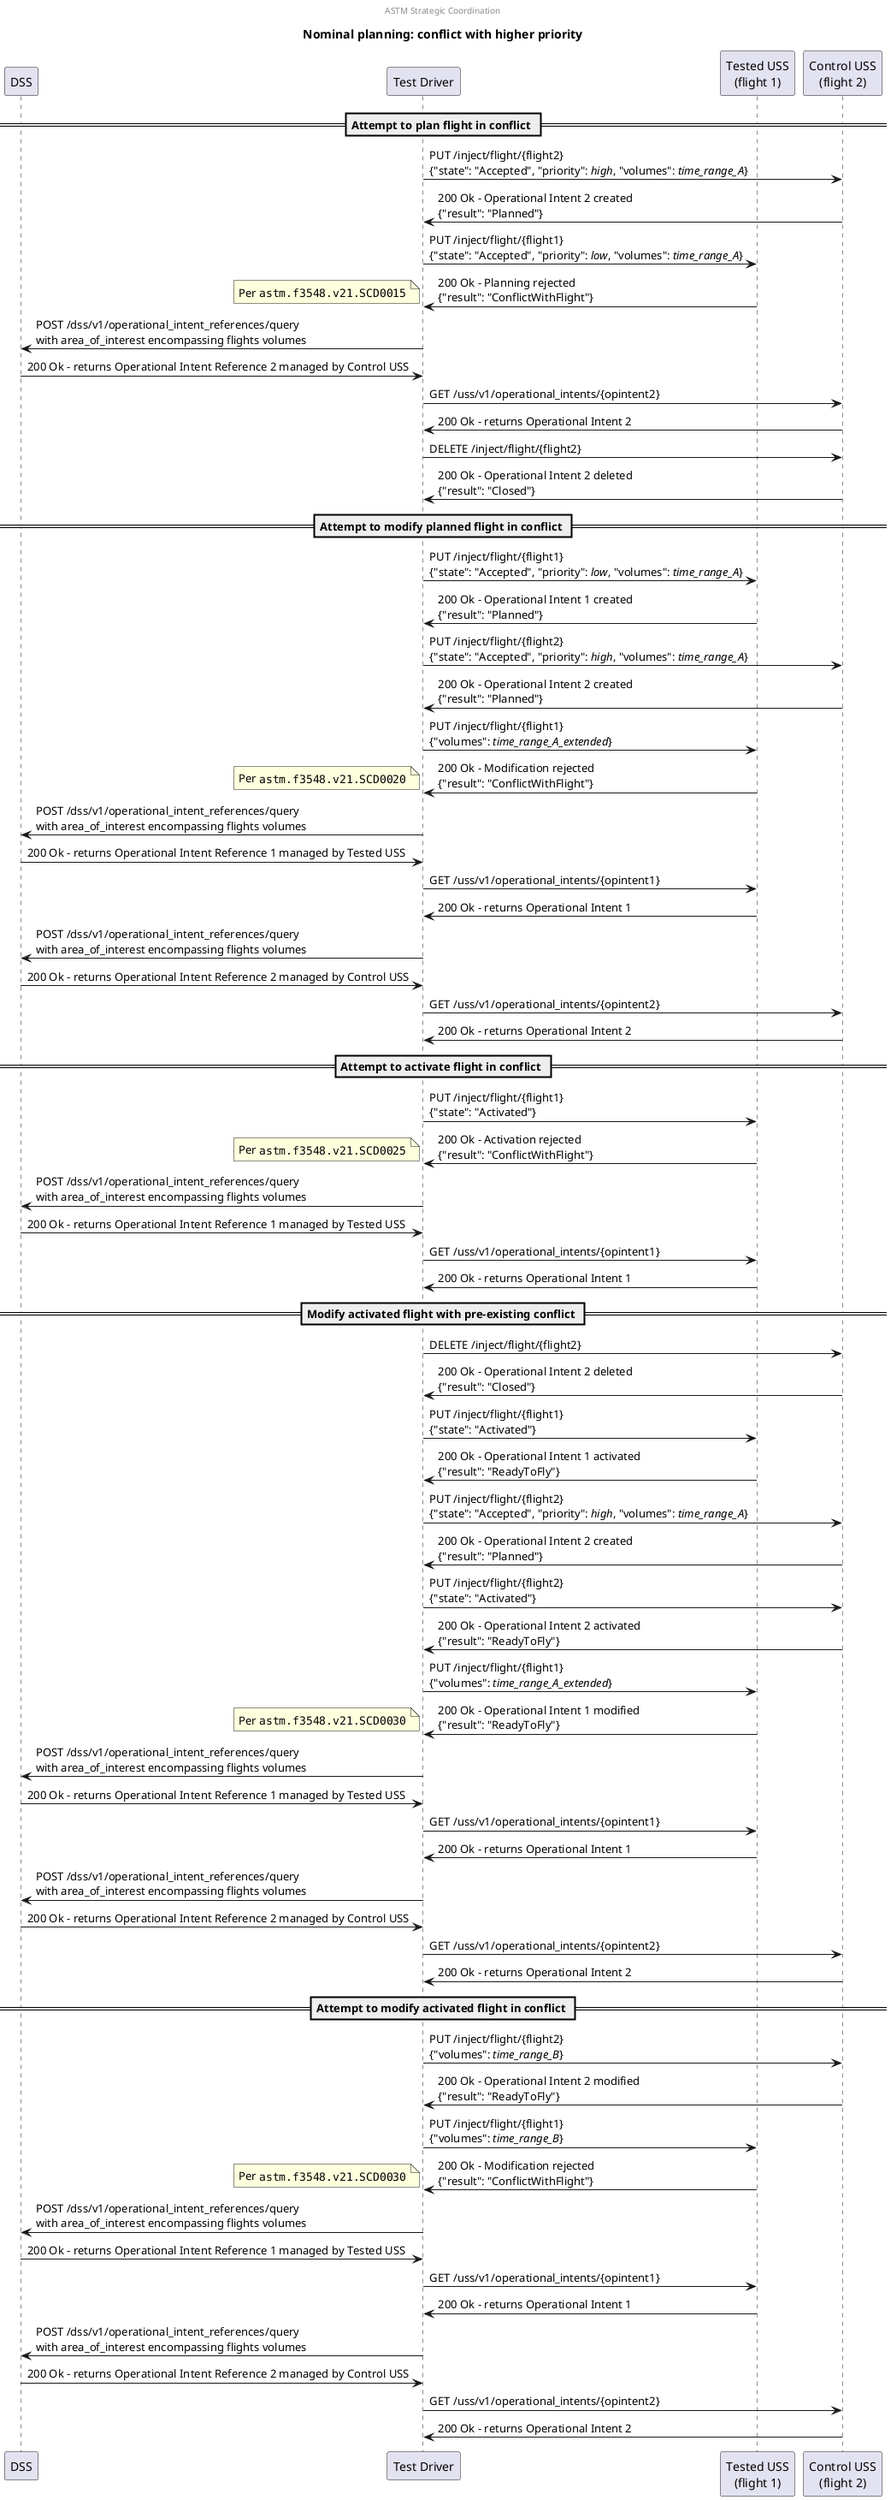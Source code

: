@startuml
center header ASTM Strategic Coordination
title Nominal planning: conflict with higher priority

participant "DSS"
participant "Test Driver" as TD
participant "Tested USS\n(flight 1)" as T_USS
participant "Control USS\n(flight 2)" as C_USS

== Attempt to plan flight in conflict ==
TD -> C_USS: PUT /inject/flight/{flight2}\n{"state": "Accepted", "priority": //high//, "volumes": //time_range_A//}
TD <- C_USS: 200 Ok - Operational Intent 2 created\n{"result": "Planned"}

TD -> T_USS: PUT /inject/flight/{flight1}\n{"state": "Accepted", "priority": //low//, "volumes": //time_range_A//}
TD <- T_USS: 200 Ok - Planning rejected\n{"result": "ConflictWithFlight"}
note left: Per ""astm.f3548.v21.SCD0015""

TD -> DSS: POST /dss/v1/operational_intent_references/query\nwith area_of_interest encompassing flights volumes
TD <- DSS: 200 Ok - returns Operational Intent Reference 2 managed by Control USS
TD -> C_USS: GET /uss/v1/operational_intents/{opintent2}
TD <- C_USS: 200 Ok - returns Operational Intent 2

TD -> C_USS: DELETE /inject/flight/{flight2}
TD <- C_USS: 200 Ok - Operational Intent 2 deleted\n{"result": "Closed"}

== Attempt to modify planned flight in conflict ==
TD -> T_USS: PUT /inject/flight/{flight1}\n{"state": "Accepted", "priority": //low//, "volumes": //time_range_A//}
TD <- T_USS: 200 Ok - Operational Intent 1 created\n{"result": "Planned"}

TD -> C_USS: PUT /inject/flight/{flight2}\n{"state": "Accepted", "priority": //high//, "volumes": //time_range_A//}
TD <- C_USS: 200 Ok - Operational Intent 2 created\n{"result": "Planned"}

TD -> T_USS: PUT /inject/flight/{flight1}\n{"volumes": //time_range_A_extended//}
TD <- T_USS: 200 Ok - Modification rejected\n{"result": "ConflictWithFlight"}
note left: Per ""astm.f3548.v21.SCD0020""

TD -> DSS: POST /dss/v1/operational_intent_references/query\nwith area_of_interest encompassing flights volumes
TD <- DSS: 200 Ok - returns Operational Intent Reference 1 managed by Tested USS
TD -> T_USS: GET /uss/v1/operational_intents/{opintent1}
TD <- T_USS: 200 Ok - returns Operational Intent 1

TD -> DSS: POST /dss/v1/operational_intent_references/query\nwith area_of_interest encompassing flights volumes
TD <- DSS: 200 Ok - returns Operational Intent Reference 2 managed by Control USS
TD -> C_USS: GET /uss/v1/operational_intents/{opintent2}
TD <- C_USS: 200 Ok - returns Operational Intent 2

== Attempt to activate flight in conflict ==
TD -> T_USS: PUT /inject/flight/{flight1}\n{"state": "Activated"}
TD <- T_USS: 200 Ok - Activation rejected\n{"result": "ConflictWithFlight"}
note left: Per ""astm.f3548.v21.SCD0025""

TD -> DSS: POST /dss/v1/operational_intent_references/query\nwith area_of_interest encompassing flights volumes
TD <- DSS: 200 Ok - returns Operational Intent Reference 1 managed by Tested USS
TD -> T_USS: GET /uss/v1/operational_intents/{opintent1}
TD <- T_USS: 200 Ok - returns Operational Intent 1

== Modify activated flight with pre-existing conflict ==
TD -> C_USS: DELETE /inject/flight/{flight2}
TD <- C_USS: 200 Ok - Operational Intent 2 deleted\n{"result": "Closed"}

TD -> T_USS: PUT /inject/flight/{flight1}\n{"state": "Activated"}
TD <- T_USS: 200 Ok - Operational Intent 1 activated\n{"result": "ReadyToFly"}

TD -> C_USS: PUT /inject/flight/{flight2}\n{"state": "Accepted", "priority": //high//, "volumes": //time_range_A//}
TD <- C_USS: 200 Ok - Operational Intent 2 created\n{"result": "Planned"}

TD -> C_USS: PUT /inject/flight/{flight2}\n{"state": "Activated"}
TD <- C_USS: 200 Ok - Operational Intent 2 activated\n{"result": "ReadyToFly"}

TD -> T_USS: PUT /inject/flight/{flight1}\n{"volumes": //time_range_A_extended//}
TD <- T_USS: 200 Ok - Operational Intent 1 modified\n{"result": "ReadyToFly"}
note left: Per ""astm.f3548.v21.SCD0030""

TD -> DSS: POST /dss/v1/operational_intent_references/query\nwith area_of_interest encompassing flights volumes
TD <- DSS: 200 Ok - returns Operational Intent Reference 1 managed by Tested USS
TD -> T_USS: GET /uss/v1/operational_intents/{opintent1}
TD <- T_USS: 200 Ok - returns Operational Intent 1

TD -> DSS: POST /dss/v1/operational_intent_references/query\nwith area_of_interest encompassing flights volumes
TD <- DSS: 200 Ok - returns Operational Intent Reference 2 managed by Control USS
TD -> C_USS: GET /uss/v1/operational_intents/{opintent2}
TD <- C_USS: 200 Ok - returns Operational Intent 2

== Attempt to modify activated flight in conflict ==
TD -> C_USS: PUT /inject/flight/{flight2}\n{"volumes": //time_range_B//}
TD <- C_USS: 200 Ok - Operational Intent 2 modified\n{"result": "ReadyToFly"}

TD -> T_USS: PUT /inject/flight/{flight1}\n{"volumes": //time_range_B//}
TD <- T_USS: 200 Ok - Modification rejected\n{"result": "ConflictWithFlight"}
note left: Per ""astm.f3548.v21.SCD0030""

TD -> DSS: POST /dss/v1/operational_intent_references/query\nwith area_of_interest encompassing flights volumes
TD <- DSS: 200 Ok - returns Operational Intent Reference 1 managed by Tested USS
TD -> T_USS: GET /uss/v1/operational_intents/{opintent1}
TD <- T_USS: 200 Ok - returns Operational Intent 1

TD -> DSS: POST /dss/v1/operational_intent_references/query\nwith area_of_interest encompassing flights volumes
TD <- DSS: 200 Ok - returns Operational Intent Reference 2 managed by Control USS
TD -> C_USS: GET /uss/v1/operational_intents/{opintent2}
TD <- C_USS: 200 Ok - returns Operational Intent 2

@enduml
